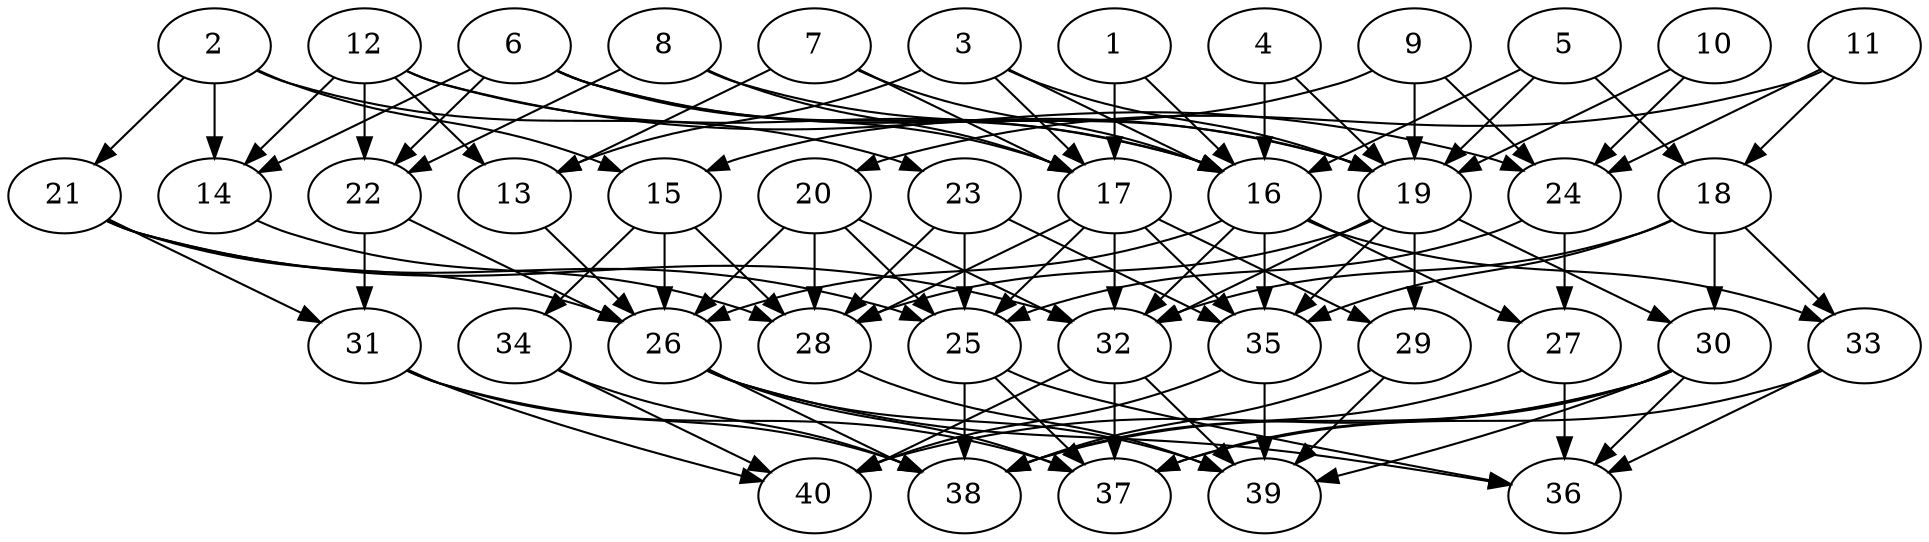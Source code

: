 // DAG automatically generated by daggen at Thu Oct  3 14:06:49 2019
// ./daggen --dot -n 40 --ccr 0.5 --fat 0.7 --regular 0.9 --density 0.6 --mindata 5242880 --maxdata 52428800 
digraph G {
  1 [size="15972352", alpha="0.03", expect_size="7986176"] 
  1 -> 16 [size ="7986176"]
  1 -> 17 [size ="7986176"]
  2 [size="27617280", alpha="0.03", expect_size="13808640"] 
  2 -> 14 [size ="13808640"]
  2 -> 15 [size ="13808640"]
  2 -> 21 [size ="13808640"]
  2 -> 23 [size ="13808640"]
  3 [size="19165184", alpha="0.17", expect_size="9582592"] 
  3 -> 13 [size ="9582592"]
  3 -> 16 [size ="9582592"]
  3 -> 17 [size ="9582592"]
  3 -> 19 [size ="9582592"]
  4 [size="25001984", alpha="0.12", expect_size="12500992"] 
  4 -> 16 [size ="12500992"]
  4 -> 19 [size ="12500992"]
  5 [size="48918528", alpha="0.17", expect_size="24459264"] 
  5 -> 16 [size ="24459264"]
  5 -> 18 [size ="24459264"]
  5 -> 19 [size ="24459264"]
  6 [size="54214656", alpha="0.16", expect_size="27107328"] 
  6 -> 14 [size ="27107328"]
  6 -> 16 [size ="27107328"]
  6 -> 17 [size ="27107328"]
  6 -> 19 [size ="27107328"]
  6 -> 22 [size ="27107328"]
  7 [size="20029440", alpha="0.07", expect_size="10014720"] 
  7 -> 13 [size ="10014720"]
  7 -> 16 [size ="10014720"]
  7 -> 17 [size ="10014720"]
  8 [size="26378240", alpha="0.09", expect_size="13189120"] 
  8 -> 17 [size ="13189120"]
  8 -> 19 [size ="13189120"]
  8 -> 22 [size ="13189120"]
  9 [size="34670592", alpha="0.19", expect_size="17335296"] 
  9 -> 15 [size ="17335296"]
  9 -> 19 [size ="17335296"]
  9 -> 24 [size ="17335296"]
  10 [size="50212864", alpha="0.01", expect_size="25106432"] 
  10 -> 19 [size ="25106432"]
  10 -> 24 [size ="25106432"]
  11 [size="95680512", alpha="0.08", expect_size="47840256"] 
  11 -> 18 [size ="47840256"]
  11 -> 20 [size ="47840256"]
  11 -> 24 [size ="47840256"]
  12 [size="14667776", alpha="0.06", expect_size="7333888"] 
  12 -> 13 [size ="7333888"]
  12 -> 14 [size ="7333888"]
  12 -> 16 [size ="7333888"]
  12 -> 22 [size ="7333888"]
  12 -> 24 [size ="7333888"]
  13 [size="26970112", alpha="0.15", expect_size="13485056"] 
  13 -> 26 [size ="13485056"]
  14 [size="13219840", alpha="0.07", expect_size="6609920"] 
  14 -> 28 [size ="6609920"]
  15 [size="70027264", alpha="0.01", expect_size="35013632"] 
  15 -> 26 [size ="35013632"]
  15 -> 28 [size ="35013632"]
  15 -> 34 [size ="35013632"]
  16 [size="55320576", alpha="0.00", expect_size="27660288"] 
  16 -> 26 [size ="27660288"]
  16 -> 27 [size ="27660288"]
  16 -> 32 [size ="27660288"]
  16 -> 33 [size ="27660288"]
  16 -> 35 [size ="27660288"]
  17 [size="36284416", alpha="0.19", expect_size="18142208"] 
  17 -> 25 [size ="18142208"]
  17 -> 28 [size ="18142208"]
  17 -> 29 [size ="18142208"]
  17 -> 32 [size ="18142208"]
  17 -> 35 [size ="18142208"]
  18 [size="68179968", alpha="0.16", expect_size="34089984"] 
  18 -> 30 [size ="34089984"]
  18 -> 32 [size ="34089984"]
  18 -> 33 [size ="34089984"]
  18 -> 35 [size ="34089984"]
  19 [size="17463296", alpha="0.13", expect_size="8731648"] 
  19 -> 28 [size ="8731648"]
  19 -> 29 [size ="8731648"]
  19 -> 30 [size ="8731648"]
  19 -> 32 [size ="8731648"]
  19 -> 35 [size ="8731648"]
  20 [size="13621248", alpha="0.18", expect_size="6810624"] 
  20 -> 25 [size ="6810624"]
  20 -> 26 [size ="6810624"]
  20 -> 28 [size ="6810624"]
  20 -> 32 [size ="6810624"]
  21 [size="19107840", alpha="0.04", expect_size="9553920"] 
  21 -> 25 [size ="9553920"]
  21 -> 26 [size ="9553920"]
  21 -> 31 [size ="9553920"]
  21 -> 32 [size ="9553920"]
  22 [size="56100864", alpha="0.14", expect_size="28050432"] 
  22 -> 26 [size ="28050432"]
  22 -> 31 [size ="28050432"]
  23 [size="85123072", alpha="0.06", expect_size="42561536"] 
  23 -> 25 [size ="42561536"]
  23 -> 28 [size ="42561536"]
  23 -> 35 [size ="42561536"]
  24 [size="61693952", alpha="0.01", expect_size="30846976"] 
  24 -> 25 [size ="30846976"]
  24 -> 27 [size ="30846976"]
  25 [size="92461056", alpha="0.04", expect_size="46230528"] 
  25 -> 36 [size ="46230528"]
  25 -> 37 [size ="46230528"]
  25 -> 38 [size ="46230528"]
  26 [size="96446464", alpha="0.16", expect_size="48223232"] 
  26 -> 36 [size ="48223232"]
  26 -> 37 [size ="48223232"]
  26 -> 38 [size ="48223232"]
  26 -> 39 [size ="48223232"]
  27 [size="96782336", alpha="0.10", expect_size="48391168"] 
  27 -> 36 [size ="48391168"]
  27 -> 38 [size ="48391168"]
  28 [size="91846656", alpha="0.08", expect_size="45923328"] 
  28 -> 39 [size ="45923328"]
  29 [size="70615040", alpha="0.10", expect_size="35307520"] 
  29 -> 38 [size ="35307520"]
  29 -> 39 [size ="35307520"]
  30 [size="38367232", alpha="0.02", expect_size="19183616"] 
  30 -> 36 [size ="19183616"]
  30 -> 37 [size ="19183616"]
  30 -> 38 [size ="19183616"]
  30 -> 39 [size ="19183616"]
  30 -> 40 [size ="19183616"]
  31 [size="30066688", alpha="0.11", expect_size="15033344"] 
  31 -> 37 [size ="15033344"]
  31 -> 38 [size ="15033344"]
  31 -> 40 [size ="15033344"]
  32 [size="51197952", alpha="0.01", expect_size="25598976"] 
  32 -> 37 [size ="25598976"]
  32 -> 39 [size ="25598976"]
  32 -> 40 [size ="25598976"]
  33 [size="24524800", alpha="0.14", expect_size="12262400"] 
  33 -> 36 [size ="12262400"]
  33 -> 37 [size ="12262400"]
  34 [size="53098496", alpha="0.09", expect_size="26549248"] 
  34 -> 38 [size ="26549248"]
  34 -> 40 [size ="26549248"]
  35 [size="57067520", alpha="0.15", expect_size="28533760"] 
  35 -> 39 [size ="28533760"]
  35 -> 40 [size ="28533760"]
  36 [size="74862592", alpha="0.12", expect_size="37431296"] 
  37 [size="55844864", alpha="0.13", expect_size="27922432"] 
  38 [size="103931904", alpha="0.07", expect_size="51965952"] 
  39 [size="46270464", alpha="0.03", expect_size="23135232"] 
  40 [size="95789056", alpha="0.19", expect_size="47894528"] 
}
